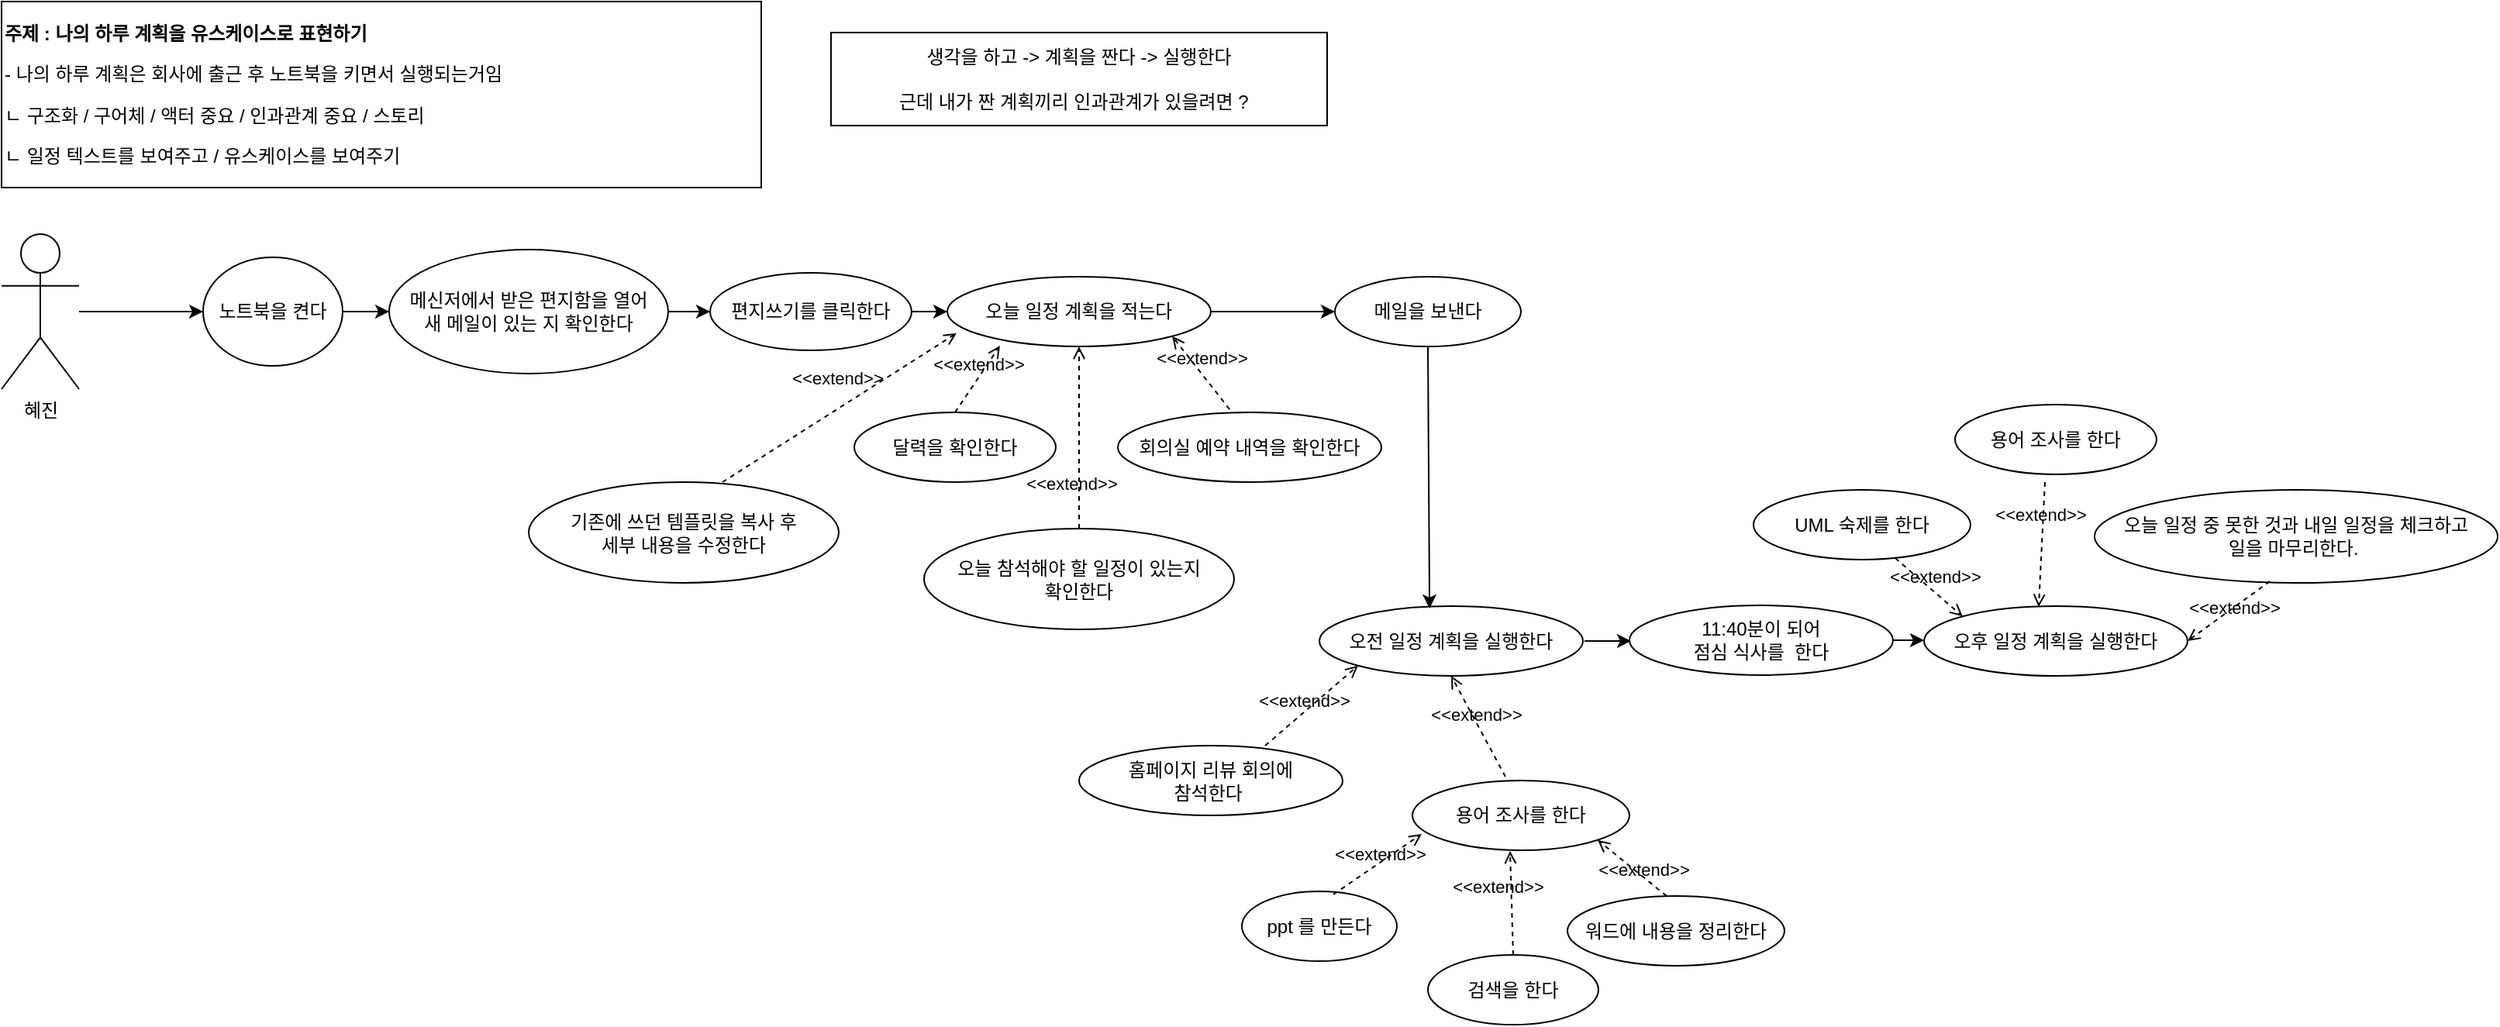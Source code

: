 <mxfile version="21.7.2" type="github">
  <diagram name="페이지-1" id="b-UZYAw1pXOODbbfBWXU">
    <mxGraphModel dx="2440" dy="175" grid="1" gridSize="10" guides="1" tooltips="1" connect="1" arrows="1" fold="1" page="1" pageScale="1" pageWidth="827" pageHeight="1169" math="0" shadow="0">
      <root>
        <mxCell id="0" />
        <mxCell id="1" parent="0" />
        <mxCell id="Z9UkNsEjIgAB2yaQEzFp-3" value="생각을 하고 -&amp;gt; 계획을 짠다 -&amp;gt; 실행한다&lt;br&gt;&lt;br&gt;근데 내가 짠 계획끼리 인과관계가 있을려면 ?&amp;nbsp;&amp;nbsp;" style="rounded=0;whiteSpace=wrap;html=1;" parent="1" vertex="1">
          <mxGeometry x="545" y="1200" width="320" height="60" as="geometry" />
        </mxCell>
        <mxCell id="bCG06Xong5YbKZuL8soF-1" value="&lt;p&gt;&lt;strong&gt;주제 : 나의 하루 계획을 유스케이스로 표현하기&lt;/strong&gt;&lt;/p&gt;- 나의 하루 계획은 회사에 출근 후 노트북을 키면서 실행되는거임&amp;nbsp;&lt;br&gt;&lt;p&gt;ㄴ 구조화  / 구어체 / 액터 중요 / 인과관계 중요  / 스토리&lt;/p&gt;&lt;p&gt;&lt;span style=&quot;background-color: initial;&quot;&gt;ㄴ 일정 텍스트를 보여주고 / 유스케이스를 보여주기&lt;/span&gt;&lt;/p&gt;" style="rounded=0;whiteSpace=wrap;html=1;align=left;" parent="1" vertex="1">
          <mxGeometry x="10" y="1180" width="490" height="120" as="geometry" />
        </mxCell>
        <mxCell id="bCG06Xong5YbKZuL8soF-35" value="" style="edgeStyle=orthogonalEdgeStyle;rounded=0;orthogonalLoop=1;jettySize=auto;html=1;" parent="1" edge="1">
          <mxGeometry relative="1" as="geometry">
            <mxPoint x="1031" y="1592.5" as="sourcePoint" />
            <mxPoint x="1061" y="1593" as="targetPoint" />
          </mxGeometry>
        </mxCell>
        <mxCell id="bCG06Xong5YbKZuL8soF-15" value="오전 일정 계획을 실행한다" style="ellipse;whiteSpace=wrap;html=1;" parent="1" vertex="1">
          <mxGeometry x="860" y="1570" width="170" height="45" as="geometry" />
        </mxCell>
        <mxCell id="bCG06Xong5YbKZuL8soF-16" value="용어 조사를 한다" style="ellipse;whiteSpace=wrap;html=1;" parent="1" vertex="1">
          <mxGeometry x="1270" y="1440" width="130" height="45" as="geometry" />
        </mxCell>
        <mxCell id="bCG06Xong5YbKZuL8soF-17" value="UML 숙제를 한다" style="ellipse;whiteSpace=wrap;html=1;" parent="1" vertex="1">
          <mxGeometry x="1140" y="1495" width="140" height="45" as="geometry" />
        </mxCell>
        <mxCell id="bCG06Xong5YbKZuL8soF-18" value="홈페이지 리뷰 회의에 &lt;br&gt;참석한다&amp;nbsp;" style="ellipse;whiteSpace=wrap;html=1;" parent="1" vertex="1">
          <mxGeometry x="705" y="1660" width="170" height="45" as="geometry" />
        </mxCell>
        <mxCell id="bCG06Xong5YbKZuL8soF-19" value="오늘 일정 중 못한 것과 내일 일정을 체크하고&lt;br&gt;일을 마무리한다.&amp;nbsp;" style="ellipse;whiteSpace=wrap;html=1;" parent="1" vertex="1">
          <mxGeometry x="1360" y="1495" width="260" height="60" as="geometry" />
        </mxCell>
        <mxCell id="bCG06Xong5YbKZuL8soF-32" value="오후 일정 계획을 실행한다" style="ellipse;whiteSpace=wrap;html=1;" parent="1" vertex="1">
          <mxGeometry x="1250" y="1570" width="170" height="45" as="geometry" />
        </mxCell>
        <mxCell id="bCG06Xong5YbKZuL8soF-36" value="" style="edgeStyle=orthogonalEdgeStyle;rounded=0;orthogonalLoop=1;jettySize=auto;html=1;" parent="1" source="bCG06Xong5YbKZuL8soF-34" target="bCG06Xong5YbKZuL8soF-32" edge="1">
          <mxGeometry relative="1" as="geometry" />
        </mxCell>
        <mxCell id="bCG06Xong5YbKZuL8soF-34" value="11:40분이 되어 &lt;br&gt;점심 식사를&amp;nbsp; 한다" style="ellipse;whiteSpace=wrap;html=1;" parent="1" vertex="1">
          <mxGeometry x="1060" y="1569.5" width="170" height="45" as="geometry" />
        </mxCell>
        <mxCell id="bCG06Xong5YbKZuL8soF-37" value="용어 조사를 한다" style="ellipse;whiteSpace=wrap;html=1;" parent="1" vertex="1">
          <mxGeometry x="920" y="1682.5" width="140" height="45" as="geometry" />
        </mxCell>
        <mxCell id="bCG06Xong5YbKZuL8soF-38" value="검색을 한다" style="ellipse;whiteSpace=wrap;html=1;" parent="1" vertex="1">
          <mxGeometry x="930" y="1795" width="110" height="45" as="geometry" />
        </mxCell>
        <mxCell id="bCG06Xong5YbKZuL8soF-39" value="워드에 내용을 정리한다" style="ellipse;whiteSpace=wrap;html=1;" parent="1" vertex="1">
          <mxGeometry x="1020" y="1757" width="140" height="45" as="geometry" />
        </mxCell>
        <mxCell id="bCG06Xong5YbKZuL8soF-40" value="ppt 를 만든다" style="ellipse;whiteSpace=wrap;html=1;" parent="1" vertex="1">
          <mxGeometry x="810" y="1754" width="100" height="45" as="geometry" />
        </mxCell>
        <mxCell id="HdQIe0lHVReNmPLPV30v-5" value="&amp;lt;&amp;lt;extend&amp;gt;&amp;gt;" style="html=1;verticalAlign=bottom;labelBackgroundColor=none;endArrow=open;endFill=0;dashed=1;rounded=0;entryX=0;entryY=1;entryDx=0;entryDy=0;exitX=0.706;exitY=0;exitDx=0;exitDy=0;exitPerimeter=0;" edge="1" parent="1" source="bCG06Xong5YbKZuL8soF-18" target="bCG06Xong5YbKZuL8soF-15">
          <mxGeometry x="-0.187" y="-1" width="160" relative="1" as="geometry">
            <mxPoint x="890" y="1660" as="sourcePoint" />
            <mxPoint x="587" y="1647" as="targetPoint" />
            <mxPoint as="offset" />
          </mxGeometry>
        </mxCell>
        <mxCell id="HdQIe0lHVReNmPLPV30v-9" value="&amp;lt;&amp;lt;extend&amp;gt;&amp;gt;" style="html=1;verticalAlign=bottom;labelBackgroundColor=none;endArrow=open;endFill=0;dashed=1;rounded=0;exitX=0.5;exitY=0;exitDx=0;exitDy=0;entryX=0.45;entryY=1.011;entryDx=0;entryDy=0;entryPerimeter=0;" edge="1" parent="1" source="bCG06Xong5YbKZuL8soF-38" target="bCG06Xong5YbKZuL8soF-37">
          <mxGeometry x="0.041" y="9" width="160" relative="1" as="geometry">
            <mxPoint x="990" y="1729" as="sourcePoint" />
            <mxPoint x="970" y="1750" as="targetPoint" />
            <mxPoint as="offset" />
          </mxGeometry>
        </mxCell>
        <mxCell id="HdQIe0lHVReNmPLPV30v-10" value="&amp;lt;&amp;lt;extend&amp;gt;&amp;gt;" style="html=1;verticalAlign=bottom;labelBackgroundColor=none;endArrow=open;endFill=0;dashed=1;rounded=0;entryX=1;entryY=1;entryDx=0;entryDy=0;exitX=0.457;exitY=0;exitDx=0;exitDy=0;exitPerimeter=0;" edge="1" parent="1" source="bCG06Xong5YbKZuL8soF-39" target="bCG06Xong5YbKZuL8soF-37">
          <mxGeometry x="-0.465" y="4" width="160" relative="1" as="geometry">
            <mxPoint x="1130" y="1740" as="sourcePoint" />
            <mxPoint x="1003" y="1762.5" as="targetPoint" />
            <mxPoint y="-1" as="offset" />
          </mxGeometry>
        </mxCell>
        <mxCell id="bCG06Xong5YbKZuL8soF-28" value="" style="edgeStyle=orthogonalEdgeStyle;rounded=0;orthogonalLoop=1;jettySize=auto;html=1;" parent="1" source="bCG06Xong5YbKZuL8soF-2" target="Z9UkNsEjIgAB2yaQEzFp-6" edge="1">
          <mxGeometry relative="1" as="geometry" />
        </mxCell>
        <mxCell id="bCG06Xong5YbKZuL8soF-2" value="편지쓰기를 클릭한다" style="ellipse;whiteSpace=wrap;html=1;" parent="1" vertex="1">
          <mxGeometry x="467" y="1355" width="130" height="50" as="geometry" />
        </mxCell>
        <mxCell id="Z9UkNsEjIgAB2yaQEzFp-11" value="오늘 참석해야 할 일정이 있는지 &lt;br&gt;확인한다" style="ellipse;whiteSpace=wrap;html=1;" parent="1" vertex="1">
          <mxGeometry x="605" y="1520" width="200" height="65" as="geometry" />
        </mxCell>
        <mxCell id="bCG06Xong5YbKZuL8soF-26" value="" style="edgeStyle=orthogonalEdgeStyle;rounded=0;orthogonalLoop=1;jettySize=auto;html=1;" parent="1" source="bCG06Xong5YbKZuL8soF-6" target="bCG06Xong5YbKZuL8soF-7" edge="1">
          <mxGeometry relative="1" as="geometry" />
        </mxCell>
        <mxCell id="bCG06Xong5YbKZuL8soF-6" value="노트북을 켠다" style="ellipse;whiteSpace=wrap;html=1;" parent="1" vertex="1">
          <mxGeometry x="140" y="1345" width="90" height="70" as="geometry" />
        </mxCell>
        <mxCell id="bCG06Xong5YbKZuL8soF-27" value="" style="edgeStyle=orthogonalEdgeStyle;rounded=0;orthogonalLoop=1;jettySize=auto;html=1;" parent="1" source="bCG06Xong5YbKZuL8soF-7" target="bCG06Xong5YbKZuL8soF-2" edge="1">
          <mxGeometry relative="1" as="geometry" />
        </mxCell>
        <mxCell id="bCG06Xong5YbKZuL8soF-7" value="메신저에서&amp;nbsp;받은 편지함을 열어&lt;br&gt;새 메일이 있는 지 확인한다" style="ellipse;whiteSpace=wrap;html=1;" parent="1" vertex="1">
          <mxGeometry x="260" y="1340" width="180" height="80" as="geometry" />
        </mxCell>
        <mxCell id="Z9UkNsEjIgAB2yaQEzFp-6" value="오늘 일정 계획을 적는다" style="ellipse;whiteSpace=wrap;html=1;" parent="1" vertex="1">
          <mxGeometry x="620" y="1357.5" width="170" height="45" as="geometry" />
        </mxCell>
        <mxCell id="bCG06Xong5YbKZuL8soF-10" value="달력을 확인한다" style="ellipse;whiteSpace=wrap;html=1;" parent="1" vertex="1">
          <mxGeometry x="560" y="1445" width="130" height="45" as="geometry" />
        </mxCell>
        <mxCell id="bCG06Xong5YbKZuL8soF-11" value="회의실 예약 내역을 확인한다" style="ellipse;whiteSpace=wrap;html=1;" parent="1" vertex="1">
          <mxGeometry x="730" y="1445" width="170" height="45" as="geometry" />
        </mxCell>
        <mxCell id="Z9UkNsEjIgAB2yaQEzFp-12" value="기존에 쓰던 템플릿을 복사 후&lt;br&gt;세부 내용을 수정한다" style="ellipse;whiteSpace=wrap;html=1;" parent="1" vertex="1">
          <mxGeometry x="350" y="1490" width="200" height="65" as="geometry" />
        </mxCell>
        <mxCell id="HdQIe0lHVReNmPLPV30v-2" value="&amp;lt;&amp;lt;extend&amp;gt;&amp;gt;" style="html=1;verticalAlign=bottom;labelBackgroundColor=none;endArrow=open;endFill=0;dashed=1;rounded=0;exitX=0.5;exitY=0;exitDx=0;exitDy=0;entryX=0.2;entryY=0.989;entryDx=0;entryDy=0;entryPerimeter=0;" edge="1" parent="1" source="bCG06Xong5YbKZuL8soF-10" target="Z9UkNsEjIgAB2yaQEzFp-6">
          <mxGeometry width="160" relative="1" as="geometry">
            <mxPoint x="690" y="1420" as="sourcePoint" />
            <mxPoint x="630" y="1410" as="targetPoint" />
          </mxGeometry>
        </mxCell>
        <mxCell id="HdQIe0lHVReNmPLPV30v-3" value="&amp;lt;&amp;lt;extend&amp;gt;&amp;gt;" style="html=1;verticalAlign=bottom;labelBackgroundColor=none;endArrow=open;endFill=0;dashed=1;rounded=0;exitX=0.625;exitY=0;exitDx=0;exitDy=0;exitPerimeter=0;entryX=0.035;entryY=0.811;entryDx=0;entryDy=0;entryPerimeter=0;" edge="1" parent="1" source="Z9UkNsEjIgAB2yaQEzFp-12" target="Z9UkNsEjIgAB2yaQEzFp-6">
          <mxGeometry x="0.041" y="9" width="160" relative="1" as="geometry">
            <mxPoint x="630" y="1390" as="sourcePoint" />
            <mxPoint x="450" y="1430" as="targetPoint" />
            <mxPoint as="offset" />
          </mxGeometry>
        </mxCell>
        <mxCell id="HdQIe0lHVReNmPLPV30v-1" value="&amp;lt;&amp;lt;extend&amp;gt;&amp;gt;" style="html=1;verticalAlign=bottom;labelBackgroundColor=none;endArrow=open;endFill=0;dashed=1;rounded=0;entryX=1;entryY=1;entryDx=0;entryDy=0;exitX=0.424;exitY=-0.044;exitDx=0;exitDy=0;exitPerimeter=0;" edge="1" parent="1" source="bCG06Xong5YbKZuL8soF-11" target="Z9UkNsEjIgAB2yaQEzFp-6">
          <mxGeometry width="160" relative="1" as="geometry">
            <mxPoint x="810" y="1460" as="sourcePoint" />
            <mxPoint x="890" y="1401.5" as="targetPoint" />
          </mxGeometry>
        </mxCell>
        <mxCell id="HdQIe0lHVReNmPLPV30v-4" value="&amp;lt;&amp;lt;extend&amp;gt;&amp;gt;" style="html=1;verticalAlign=bottom;labelBackgroundColor=none;endArrow=open;endFill=0;dashed=1;rounded=0;entryX=0.5;entryY=1;entryDx=0;entryDy=0;exitX=0.5;exitY=0;exitDx=0;exitDy=0;" edge="1" parent="1" source="Z9UkNsEjIgAB2yaQEzFp-11" target="Z9UkNsEjIgAB2yaQEzFp-6">
          <mxGeometry x="-0.66" y="5" width="160" relative="1" as="geometry">
            <mxPoint x="860" y="1530" as="sourcePoint" />
            <mxPoint x="580" y="1500" as="targetPoint" />
            <mxPoint as="offset" />
          </mxGeometry>
        </mxCell>
        <mxCell id="Z9UkNsEjIgAB2yaQEzFp-9" value="메일을 보낸다" style="ellipse;whiteSpace=wrap;html=1;" parent="1" vertex="1">
          <mxGeometry x="870" y="1357.5" width="120" height="45" as="geometry" />
        </mxCell>
        <mxCell id="bCG06Xong5YbKZuL8soF-29" value="" style="edgeStyle=orthogonalEdgeStyle;rounded=0;orthogonalLoop=1;jettySize=auto;html=1;" parent="1" source="Z9UkNsEjIgAB2yaQEzFp-6" target="Z9UkNsEjIgAB2yaQEzFp-9" edge="1">
          <mxGeometry relative="1" as="geometry" />
        </mxCell>
        <mxCell id="HdQIe0lHVReNmPLPV30v-28" value="" style="edgeStyle=orthogonalEdgeStyle;rounded=0;orthogonalLoop=1;jettySize=auto;html=1;" edge="1" parent="1" source="HdQIe0lHVReNmPLPV30v-14" target="bCG06Xong5YbKZuL8soF-6">
          <mxGeometry relative="1" as="geometry" />
        </mxCell>
        <mxCell id="HdQIe0lHVReNmPLPV30v-14" value="혜진" style="shape=umlActor;verticalLabelPosition=bottom;verticalAlign=top;html=1;outlineConnect=0;" vertex="1" parent="1">
          <mxGeometry x="10" y="1330" width="50" height="100" as="geometry" />
        </mxCell>
        <mxCell id="HdQIe0lHVReNmPLPV30v-15" value="&amp;lt;&amp;lt;extend&amp;gt;&amp;gt;" style="html=1;verticalAlign=bottom;labelBackgroundColor=none;endArrow=open;endFill=0;dashed=1;rounded=0;entryX=0.043;entryY=0.767;entryDx=0;entryDy=0;entryPerimeter=0;exitX=0.59;exitY=0.044;exitDx=0;exitDy=0;exitPerimeter=0;" edge="1" parent="1" source="bCG06Xong5YbKZuL8soF-40" target="bCG06Xong5YbKZuL8soF-37">
          <mxGeometry x="0.005" y="-3" width="160" relative="1" as="geometry">
            <mxPoint x="930" y="1750" as="sourcePoint" />
            <mxPoint x="880" y="1780" as="targetPoint" />
            <mxPoint as="offset" />
          </mxGeometry>
        </mxCell>
        <mxCell id="HdQIe0lHVReNmPLPV30v-17" value="&amp;lt;&amp;lt;extend&amp;gt;&amp;gt;" style="html=1;verticalAlign=bottom;labelBackgroundColor=none;endArrow=open;endFill=0;dashed=1;rounded=0;entryX=0.5;entryY=1;entryDx=0;entryDy=0;" edge="1" parent="1" target="bCG06Xong5YbKZuL8soF-15">
          <mxGeometry x="-0.016" y="2" width="160" relative="1" as="geometry">
            <mxPoint x="980" y="1680" as="sourcePoint" />
            <mxPoint x="900" y="1652" as="targetPoint" />
            <mxPoint as="offset" />
          </mxGeometry>
        </mxCell>
        <mxCell id="HdQIe0lHVReNmPLPV30v-18" value="" style="endArrow=classic;html=1;rounded=0;entryX=0.418;entryY=0.033;entryDx=0;entryDy=0;entryPerimeter=0;exitX=0.5;exitY=1;exitDx=0;exitDy=0;" edge="1" parent="1" source="Z9UkNsEjIgAB2yaQEzFp-9" target="bCG06Xong5YbKZuL8soF-15">
          <mxGeometry width="50" height="50" relative="1" as="geometry">
            <mxPoint x="950" y="1430" as="sourcePoint" />
            <mxPoint x="1000" y="1380" as="targetPoint" />
          </mxGeometry>
        </mxCell>
        <mxCell id="HdQIe0lHVReNmPLPV30v-20" value="&amp;lt;&amp;lt;extend&amp;gt;&amp;gt;" style="html=1;verticalAlign=bottom;labelBackgroundColor=none;endArrow=open;endFill=0;dashed=1;rounded=0;exitX=0.653;exitY=0.978;exitDx=0;exitDy=0;exitPerimeter=0;entryX=0;entryY=0;entryDx=0;entryDy=0;" edge="1" parent="1" source="bCG06Xong5YbKZuL8soF-17" target="bCG06Xong5YbKZuL8soF-32">
          <mxGeometry x="0.164" y="1" width="160" relative="1" as="geometry">
            <mxPoint x="1312" y="1510.5" as="sourcePoint" />
            <mxPoint x="1320" y="1560" as="targetPoint" />
            <mxPoint as="offset" />
          </mxGeometry>
        </mxCell>
        <mxCell id="HdQIe0lHVReNmPLPV30v-22" value="&amp;lt;&amp;lt;extend&amp;gt;&amp;gt;" style="html=1;verticalAlign=bottom;labelBackgroundColor=none;endArrow=open;endFill=0;dashed=1;rounded=0;exitX=0.653;exitY=0.978;exitDx=0;exitDy=0;exitPerimeter=0;entryX=0.435;entryY=0.011;entryDx=0;entryDy=0;entryPerimeter=0;" edge="1" parent="1" target="bCG06Xong5YbKZuL8soF-32">
          <mxGeometry x="-0.252" y="-1" width="160" relative="1" as="geometry">
            <mxPoint x="1328" y="1490" as="sourcePoint" />
            <mxPoint x="1358" y="1590" as="targetPoint" />
            <mxPoint as="offset" />
          </mxGeometry>
        </mxCell>
        <mxCell id="HdQIe0lHVReNmPLPV30v-24" value="&amp;lt;&amp;lt;extend&amp;gt;&amp;gt;" style="html=1;verticalAlign=bottom;labelBackgroundColor=none;endArrow=open;endFill=0;dashed=1;rounded=0;exitX=0.435;exitY=0.983;exitDx=0;exitDy=0;exitPerimeter=0;entryX=1;entryY=0.5;entryDx=0;entryDy=0;" edge="1" parent="1" source="bCG06Xong5YbKZuL8soF-19" target="bCG06Xong5YbKZuL8soF-32">
          <mxGeometry x="0.036" y="7" width="160" relative="1" as="geometry">
            <mxPoint x="1474" y="1570" as="sourcePoint" />
            <mxPoint x="1470" y="1650" as="targetPoint" />
            <mxPoint as="offset" />
          </mxGeometry>
        </mxCell>
      </root>
    </mxGraphModel>
  </diagram>
</mxfile>
